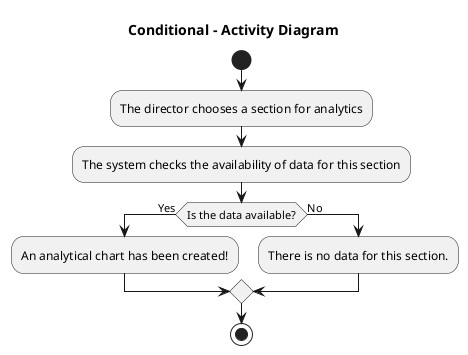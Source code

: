@startuml
title Conditional - Activity Diagram 

start
:The director chooses a section for analytics;
:The system checks the availability of data for this section;
if (Is the data available?) then (Yes)
  :An analytical chart has been created!;
else (No)
  :There is no data for this section.;
endif
stop

@enduml
